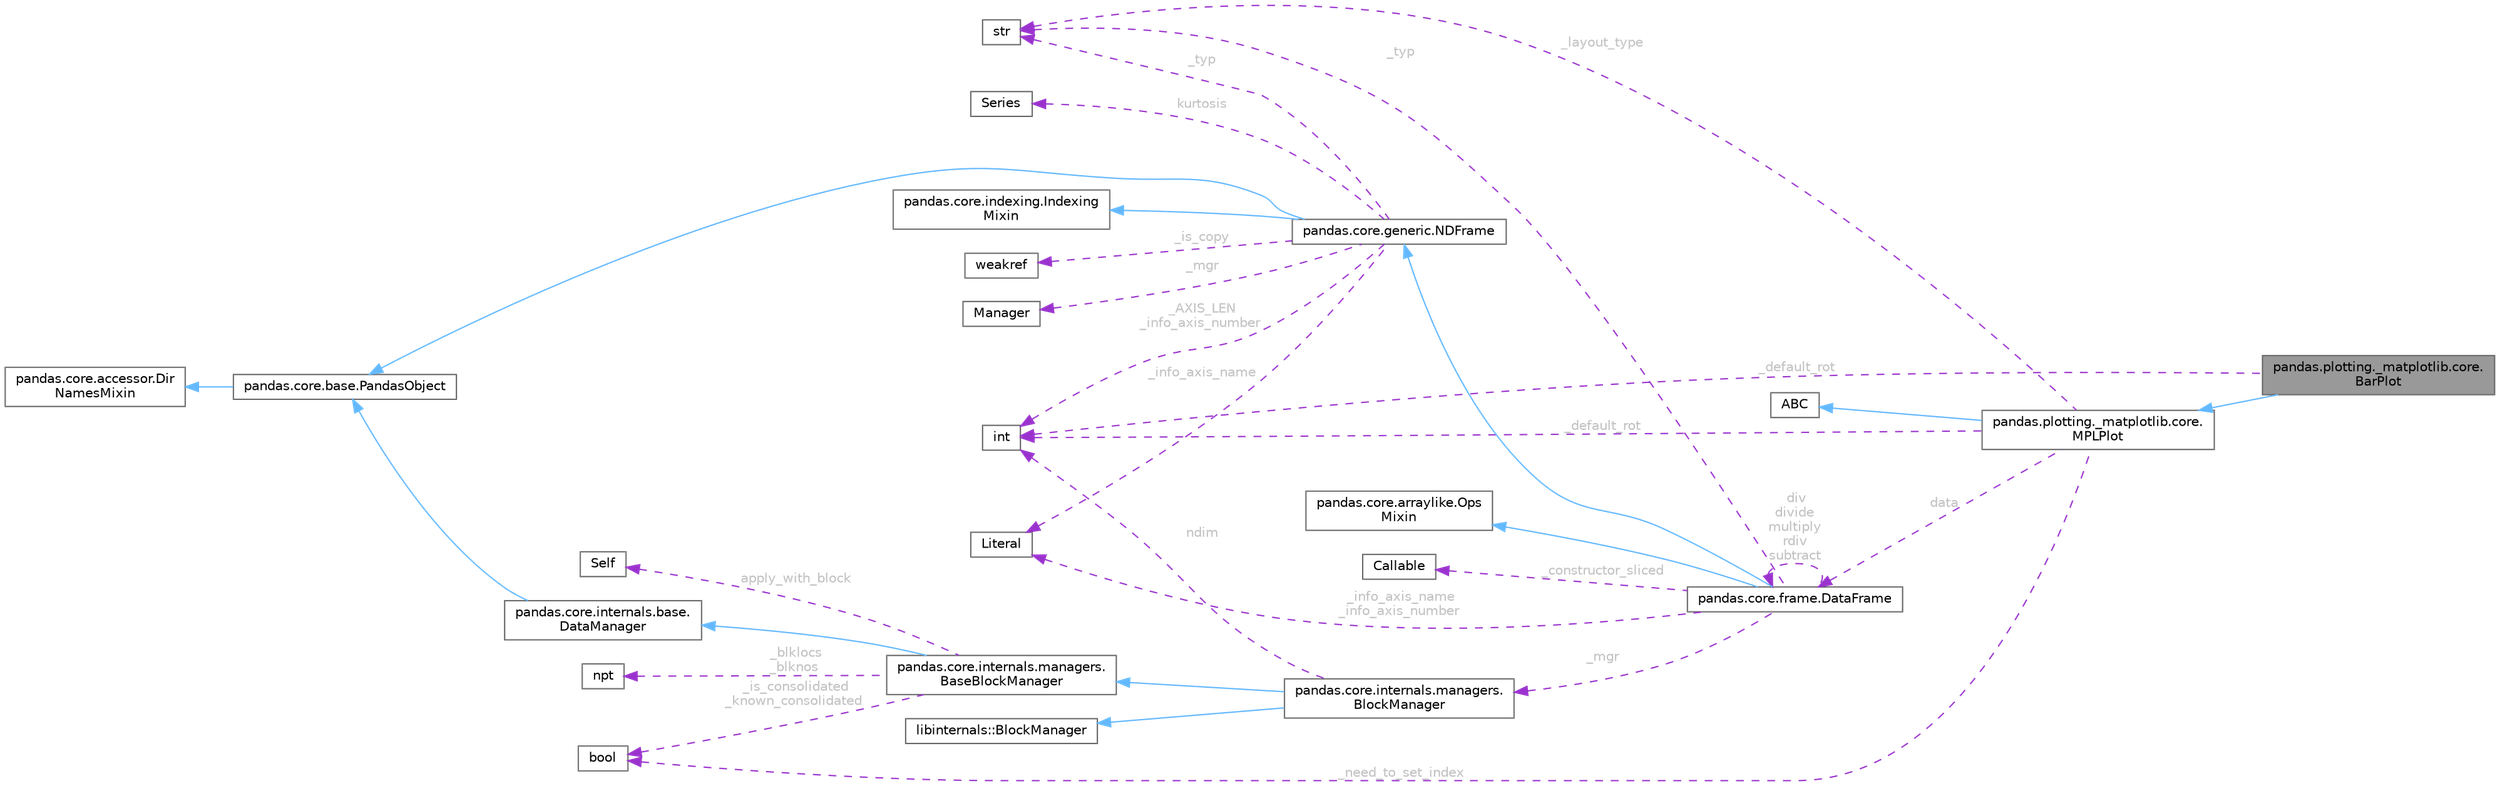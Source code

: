 digraph "pandas.plotting._matplotlib.core.BarPlot"
{
 // LATEX_PDF_SIZE
  bgcolor="transparent";
  edge [fontname=Helvetica,fontsize=10,labelfontname=Helvetica,labelfontsize=10];
  node [fontname=Helvetica,fontsize=10,shape=box,height=0.2,width=0.4];
  rankdir="LR";
  Node1 [id="Node000001",label="pandas.plotting._matplotlib.core.\lBarPlot",height=0.2,width=0.4,color="gray40", fillcolor="grey60", style="filled", fontcolor="black",tooltip=" "];
  Node2 -> Node1 [id="edge32_Node000001_Node000002",dir="back",color="steelblue1",style="solid",tooltip=" "];
  Node2 [id="Node000002",label="pandas.plotting._matplotlib.core.\lMPLPlot",height=0.2,width=0.4,color="gray40", fillcolor="white", style="filled",URL="$classpandas_1_1plotting_1_1__matplotlib_1_1core_1_1MPLPlot.html",tooltip=" "];
  Node3 -> Node2 [id="edge33_Node000002_Node000003",dir="back",color="steelblue1",style="solid",tooltip=" "];
  Node3 [id="Node000003",label="ABC",height=0.2,width=0.4,color="gray40", fillcolor="white", style="filled",tooltip=" "];
  Node4 -> Node2 [id="edge34_Node000002_Node000004",dir="back",color="darkorchid3",style="dashed",tooltip=" ",label=" _layout_type",fontcolor="grey" ];
  Node4 [id="Node000004",label="str",height=0.2,width=0.4,color="gray40", fillcolor="white", style="filled",tooltip=" "];
  Node5 -> Node2 [id="edge35_Node000002_Node000005",dir="back",color="darkorchid3",style="dashed",tooltip=" ",label=" _default_rot",fontcolor="grey" ];
  Node5 [id="Node000005",label="int",height=0.2,width=0.4,color="gray40", fillcolor="white", style="filled",tooltip=" "];
  Node6 -> Node2 [id="edge36_Node000002_Node000006",dir="back",color="darkorchid3",style="dashed",tooltip=" ",label=" data",fontcolor="grey" ];
  Node6 [id="Node000006",label="pandas.core.frame.DataFrame",height=0.2,width=0.4,color="gray40", fillcolor="white", style="filled",URL="$classpandas_1_1core_1_1frame_1_1DataFrame.html",tooltip=" "];
  Node7 -> Node6 [id="edge37_Node000006_Node000007",dir="back",color="steelblue1",style="solid",tooltip=" "];
  Node7 [id="Node000007",label="pandas.core.generic.NDFrame",height=0.2,width=0.4,color="gray40", fillcolor="white", style="filled",URL="$classpandas_1_1core_1_1generic_1_1NDFrame.html",tooltip=" "];
  Node8 -> Node7 [id="edge38_Node000007_Node000008",dir="back",color="steelblue1",style="solid",tooltip=" "];
  Node8 [id="Node000008",label="pandas.core.base.PandasObject",height=0.2,width=0.4,color="gray40", fillcolor="white", style="filled",URL="$classpandas_1_1core_1_1base_1_1PandasObject.html",tooltip=" "];
  Node9 -> Node8 [id="edge39_Node000008_Node000009",dir="back",color="steelblue1",style="solid",tooltip=" "];
  Node9 [id="Node000009",label="pandas.core.accessor.Dir\lNamesMixin",height=0.2,width=0.4,color="gray40", fillcolor="white", style="filled",URL="$classpandas_1_1core_1_1accessor_1_1DirNamesMixin.html",tooltip=" "];
  Node10 -> Node7 [id="edge40_Node000007_Node000010",dir="back",color="steelblue1",style="solid",tooltip=" "];
  Node10 [id="Node000010",label="pandas.core.indexing.Indexing\lMixin",height=0.2,width=0.4,color="gray40", fillcolor="white", style="filled",URL="$classpandas_1_1core_1_1indexing_1_1IndexingMixin.html",tooltip=" "];
  Node11 -> Node7 [id="edge41_Node000007_Node000011",dir="back",color="darkorchid3",style="dashed",tooltip=" ",label=" _is_copy",fontcolor="grey" ];
  Node11 [id="Node000011",label="weakref",height=0.2,width=0.4,color="gray40", fillcolor="white", style="filled",tooltip=" "];
  Node12 -> Node7 [id="edge42_Node000007_Node000012",dir="back",color="darkorchid3",style="dashed",tooltip=" ",label=" _mgr",fontcolor="grey" ];
  Node12 [id="Node000012",label="Manager",height=0.2,width=0.4,color="gray40", fillcolor="white", style="filled",tooltip=" "];
  Node4 -> Node7 [id="edge43_Node000007_Node000004",dir="back",color="darkorchid3",style="dashed",tooltip=" ",label=" _typ",fontcolor="grey" ];
  Node5 -> Node7 [id="edge44_Node000007_Node000005",dir="back",color="darkorchid3",style="dashed",tooltip=" ",label=" _AXIS_LEN\n_info_axis_number",fontcolor="grey" ];
  Node13 -> Node7 [id="edge45_Node000007_Node000013",dir="back",color="darkorchid3",style="dashed",tooltip=" ",label=" _info_axis_name",fontcolor="grey" ];
  Node13 [id="Node000013",label="Literal",height=0.2,width=0.4,color="gray40", fillcolor="white", style="filled",tooltip=" "];
  Node14 -> Node7 [id="edge46_Node000007_Node000014",dir="back",color="darkorchid3",style="dashed",tooltip=" ",label=" kurtosis",fontcolor="grey" ];
  Node14 [id="Node000014",label="Series",height=0.2,width=0.4,color="gray40", fillcolor="white", style="filled",tooltip=" "];
  Node15 -> Node6 [id="edge47_Node000006_Node000015",dir="back",color="steelblue1",style="solid",tooltip=" "];
  Node15 [id="Node000015",label="pandas.core.arraylike.Ops\lMixin",height=0.2,width=0.4,color="gray40", fillcolor="white", style="filled",URL="$classpandas_1_1core_1_1arraylike_1_1OpsMixin.html",tooltip=" "];
  Node4 -> Node6 [id="edge48_Node000006_Node000004",dir="back",color="darkorchid3",style="dashed",tooltip=" ",label=" _typ",fontcolor="grey" ];
  Node16 -> Node6 [id="edge49_Node000006_Node000016",dir="back",color="darkorchid3",style="dashed",tooltip=" ",label=" _mgr",fontcolor="grey" ];
  Node16 [id="Node000016",label="pandas.core.internals.managers.\lBlockManager",height=0.2,width=0.4,color="gray40", fillcolor="white", style="filled",URL="$classpandas_1_1core_1_1internals_1_1managers_1_1BlockManager.html",tooltip=" "];
  Node17 -> Node16 [id="edge50_Node000016_Node000017",dir="back",color="steelblue1",style="solid",tooltip=" "];
  Node17 [id="Node000017",label="libinternals::BlockManager",height=0.2,width=0.4,color="gray40", fillcolor="white", style="filled",tooltip=" "];
  Node18 -> Node16 [id="edge51_Node000016_Node000018",dir="back",color="steelblue1",style="solid",tooltip=" "];
  Node18 [id="Node000018",label="pandas.core.internals.managers.\lBaseBlockManager",height=0.2,width=0.4,color="gray40", fillcolor="white", style="filled",URL="$classpandas_1_1core_1_1internals_1_1managers_1_1BaseBlockManager.html",tooltip=" "];
  Node19 -> Node18 [id="edge52_Node000018_Node000019",dir="back",color="steelblue1",style="solid",tooltip=" "];
  Node19 [id="Node000019",label="pandas.core.internals.base.\lDataManager",height=0.2,width=0.4,color="gray40", fillcolor="white", style="filled",URL="$classpandas_1_1core_1_1internals_1_1base_1_1DataManager.html",tooltip=" "];
  Node8 -> Node19 [id="edge53_Node000019_Node000008",dir="back",color="steelblue1",style="solid",tooltip=" "];
  Node20 -> Node18 [id="edge54_Node000018_Node000020",dir="back",color="darkorchid3",style="dashed",tooltip=" ",label=" _blklocs\n_blknos",fontcolor="grey" ];
  Node20 [id="Node000020",label="npt",height=0.2,width=0.4,color="gray40", fillcolor="white", style="filled",tooltip=" "];
  Node21 -> Node18 [id="edge55_Node000018_Node000021",dir="back",color="darkorchid3",style="dashed",tooltip=" ",label=" _is_consolidated\n_known_consolidated",fontcolor="grey" ];
  Node21 [id="Node000021",label="bool",height=0.2,width=0.4,color="gray40", fillcolor="white", style="filled",tooltip=" "];
  Node22 -> Node18 [id="edge56_Node000018_Node000022",dir="back",color="darkorchid3",style="dashed",tooltip=" ",label=" apply_with_block",fontcolor="grey" ];
  Node22 [id="Node000022",label="Self",height=0.2,width=0.4,color="gray40", fillcolor="white", style="filled",tooltip=" "];
  Node5 -> Node16 [id="edge57_Node000016_Node000005",dir="back",color="darkorchid3",style="dashed",tooltip=" ",label=" ndim",fontcolor="grey" ];
  Node23 -> Node6 [id="edge58_Node000006_Node000023",dir="back",color="darkorchid3",style="dashed",tooltip=" ",label=" _constructor_sliced",fontcolor="grey" ];
  Node23 [id="Node000023",label="Callable",height=0.2,width=0.4,color="gray40", fillcolor="white", style="filled",tooltip=" "];
  Node6 -> Node6 [id="edge59_Node000006_Node000006",dir="back",color="darkorchid3",style="dashed",tooltip=" ",label=" div\ndivide\nmultiply\nrdiv\nsubtract",fontcolor="grey" ];
  Node13 -> Node6 [id="edge60_Node000006_Node000013",dir="back",color="darkorchid3",style="dashed",tooltip=" ",label=" _info_axis_name\n_info_axis_number",fontcolor="grey" ];
  Node21 -> Node2 [id="edge61_Node000002_Node000021",dir="back",color="darkorchid3",style="dashed",tooltip=" ",label=" _need_to_set_index",fontcolor="grey" ];
  Node5 -> Node1 [id="edge62_Node000001_Node000005",dir="back",color="darkorchid3",style="dashed",tooltip=" ",label=" _default_rot",fontcolor="grey" ];
}
